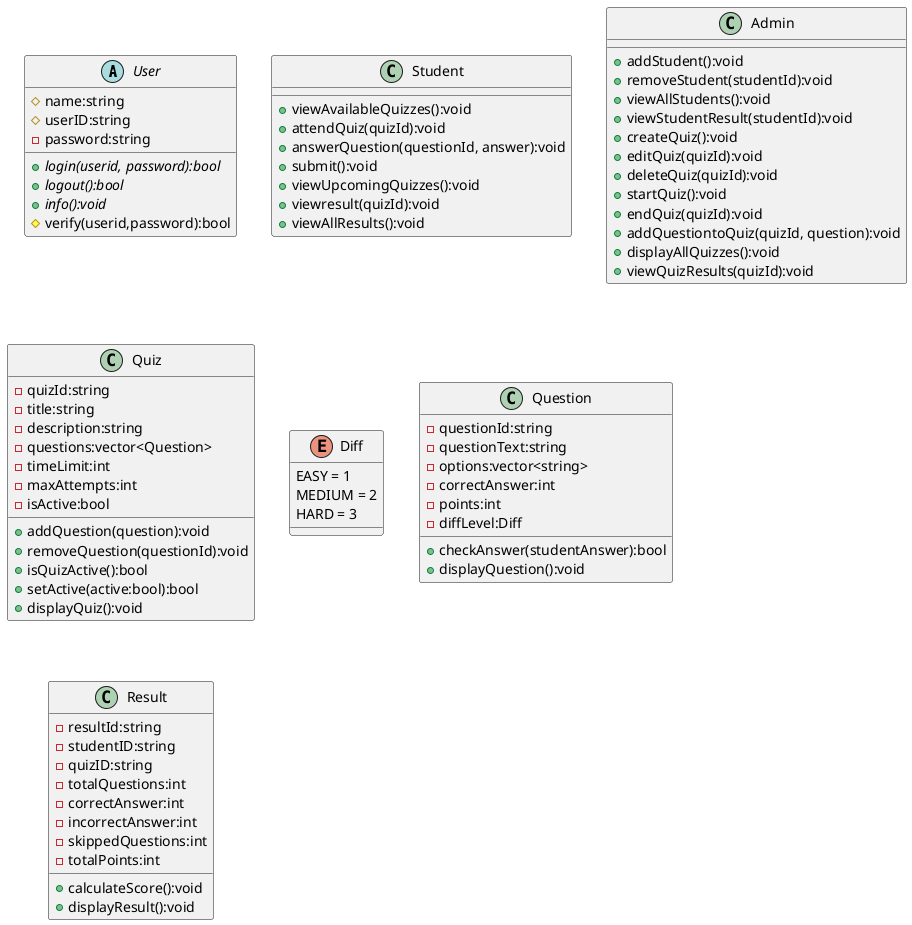 @startuml quiz-management

abstract class "User" as user{
    #name:string
    #userID:string
    -password:string
    +{abstract}login(userid, password):bool
    +{abstract}logout():bool
    +{abstract}info():void
    #verify(userid,password):bool
}

class "Student" as student{
    +viewAvailableQuizzes():void
    +attendQuiz(quizId):void
    +answerQuestion(questionId, answer):void
    +submit():void
    +viewUpcomingQuizzes():void
    +viewresult(quizId):void
    +viewAllResults():void
}

class "Admin" as admin{
    /'Student Management'/
    +addStudent():void
    +removeStudent(studentId):void
    +viewAllStudents():void
    +viewStudentResult(studentId):void
    /'Quiz Management'/
    +createQuiz():void
    +editQuiz(quizId):void
    +deleteQuiz(quizId):void
    +startQuiz():void
    +endQuiz(quizId):void
    /'Question Management'/
    +addQuestiontoQuiz(quizId, question):void
    +displayAllQuizzes():void
    +viewQuizResults(quizId):void
}

class "Quiz" as quiz{
    -quizId:string
    -title:string
    -description:string
    -questions:vector<Question>
    -timeLimit:int
    -maxAttempts:int
    -isActive:bool
    /'Question Management'/
    +addQuestion(question):void
    +removeQuestion(questionId):void
    +isQuizActive():bool
    +setActive(active:bool):bool
    +displayQuiz():void
}

enum Difficulty as "Diff" {
    EASY = 1
    MEDIUM = 2
    HARD = 3
}

class "Question" as question{
    -questionId:string
    -questionText:string
    -options:vector<string>
    -correctAnswer:int
    -points:int
    -diffLevel:Diff

    /'Question Management'/
    +checkAnswer(studentAnswer):bool
    +displayQuestion():void
}

class "Result" as result{
    -resultId:string
    -studentID:string
    -quizID:string
    /'Quiz Performance'/
    -totalQuestions:int
    -correctAnswer:int
    -incorrectAnswer:int
    -skippedQuestions:int
    -totalPoints:int

    /'Calculation'/
    +calculateScore():void
    /'Display'/
    +displayResult():void
}

/' UI Classes '/
/'
class LoginScreen as "loginscreen"{
    +displayLogin():void
    +validateCredentials():bool
}

class MainMenu as "mainmenu"{
    +displayMenu():void
    +handleSelection():void
}

class AdminMenu as "adminmenu"{
    +displayAdminOptions():void
    +handleAdminAction():void
}

class StudentMenu as "studentmenu"{
    +displayStudentOptions():void
    +handleStudentAction():void
}

class QuizMenu as "quizmenu"{
    +displayQuizOptions():void
    +startQuiz():void
}

class ResultMenu as "resultmenu"{
    +displayResults():void
    +showStatistics():void
}
'/
/' RELATIONSHIPS '/
/'
' Inheritance
user <|-- student : "inherits"
user <|-- admin : "inherits"

' Composition (Strong ownership)
quiz *-- "1..*" question : "contains"

' Aggregation (Weak ownership)
quiz o-- "0..*" result : "has results"
student o-- "0..*" result : "has results"
admin o-- "0..*" quiz : "manages"
admin o-- "0..*" student : "manages"

' Association
result -- student : "belongs to"
result -- quiz : "result of"
student -- quiz : "takes"

' Dependencies (UI)
loginscreen ..> user : "authenticates"
mainmenu ..> admin : "redirects to"
mainmenu ..> student : "redirects to"
adminmenu ..> admin : "uses"
studentmenu ..> student : "uses"
quizmenu ..> quiz : "displays"
resultmenu ..> result : "shows"

' Enum relationship
question -- Diff : "has difficulty"
'/
@enduml
